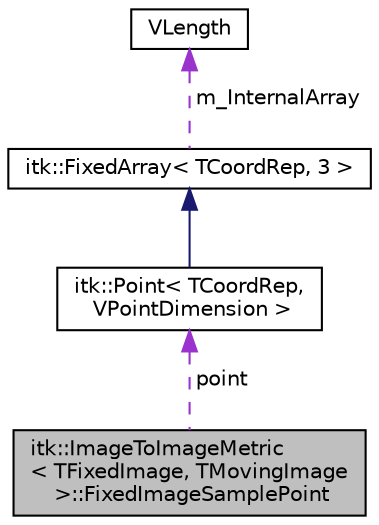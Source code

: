 digraph "itk::ImageToImageMetric&lt; TFixedImage, TMovingImage &gt;::FixedImageSamplePoint"
{
 // LATEX_PDF_SIZE
  edge [fontname="Helvetica",fontsize="10",labelfontname="Helvetica",labelfontsize="10"];
  node [fontname="Helvetica",fontsize="10",shape=record];
  Node1 [label="itk::ImageToImageMetric\l\< TFixedImage, TMovingImage\l \>::FixedImageSamplePoint",height=0.2,width=0.4,color="black", fillcolor="grey75", style="filled", fontcolor="black",tooltip=" "];
  Node2 -> Node1 [dir="back",color="darkorchid3",fontsize="10",style="dashed",label=" point" ,fontname="Helvetica"];
  Node2 [label="itk::Point\< TCoordRep,\l VPointDimension \>",height=0.2,width=0.4,color="black", fillcolor="white", style="filled",URL="$classitk_1_1Point.html",tooltip="A templated class holding a geometric point in n-Dimensional space."];
  Node3 -> Node2 [dir="back",color="midnightblue",fontsize="10",style="solid",fontname="Helvetica"];
  Node3 [label="itk::FixedArray\< TCoordRep, 3 \>",height=0.2,width=0.4,color="black", fillcolor="white", style="filled",URL="$classitk_1_1FixedArray.html",tooltip=" "];
  Node4 -> Node3 [dir="back",color="darkorchid3",fontsize="10",style="dashed",label=" m_InternalArray" ,fontname="Helvetica"];
  Node4 [label="VLength",height=0.2,width=0.4,color="black", fillcolor="white", style="filled",URL="$classVLength.html",tooltip=" "];
}
